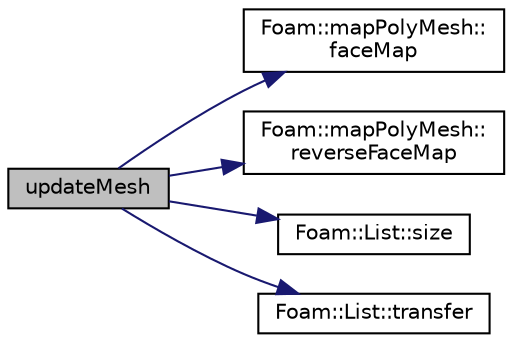 digraph "updateMesh"
{
  bgcolor="transparent";
  edge [fontname="Helvetica",fontsize="10",labelfontname="Helvetica",labelfontsize="10"];
  node [fontname="Helvetica",fontsize="10",shape=record];
  rankdir="LR";
  Node1 [label="updateMesh",height=0.2,width=0.4,color="black", fillcolor="grey75", style="filled", fontcolor="black"];
  Node1 -> Node2 [color="midnightblue",fontsize="10",style="solid",fontname="Helvetica"];
  Node2 [label="Foam::mapPolyMesh::\lfaceMap",height=0.2,width=0.4,color="black",URL="$a01434.html#a4f37e8458829cfddbe91b8671ec88c32",tooltip="Old face map. "];
  Node1 -> Node3 [color="midnightblue",fontsize="10",style="solid",fontname="Helvetica"];
  Node3 [label="Foam::mapPolyMesh::\lreverseFaceMap",height=0.2,width=0.4,color="black",URL="$a01434.html#a58d8d04b8651eb9e33156c7d7f2dcb74",tooltip="Reverse face map. "];
  Node1 -> Node4 [color="midnightblue",fontsize="10",style="solid",fontname="Helvetica"];
  Node4 [label="Foam::List::size",height=0.2,width=0.4,color="black",URL="$a01366.html#a8a5f6fa29bd4b500caf186f60245b384",tooltip="Override size to be inconsistent with allocated storage. "];
  Node1 -> Node5 [color="midnightblue",fontsize="10",style="solid",fontname="Helvetica"];
  Node5 [label="Foam::List::transfer",height=0.2,width=0.4,color="black",URL="$a01366.html#a25ad1d2084d16b234b0cf91c07e832c0",tooltip="Transfer the contents of the argument List into this list. "];
}
